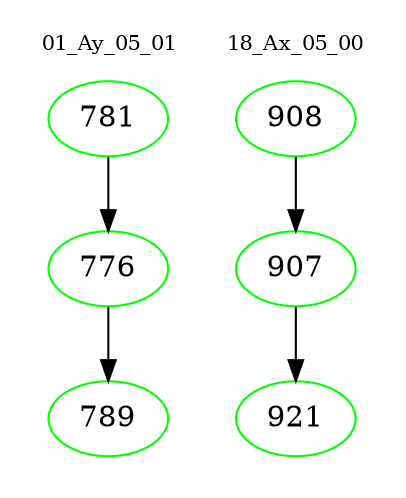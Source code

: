 digraph{
subgraph cluster_0 {
color = white
label = "01_Ay_05_01";
fontsize=10;
T0_781 [label="781", color="green"]
T0_781 -> T0_776 [color="black"]
T0_776 [label="776", color="green"]
T0_776 -> T0_789 [color="black"]
T0_789 [label="789", color="green"]
}
subgraph cluster_1 {
color = white
label = "18_Ax_05_00";
fontsize=10;
T1_908 [label="908", color="green"]
T1_908 -> T1_907 [color="black"]
T1_907 [label="907", color="green"]
T1_907 -> T1_921 [color="black"]
T1_921 [label="921", color="green"]
}
}
